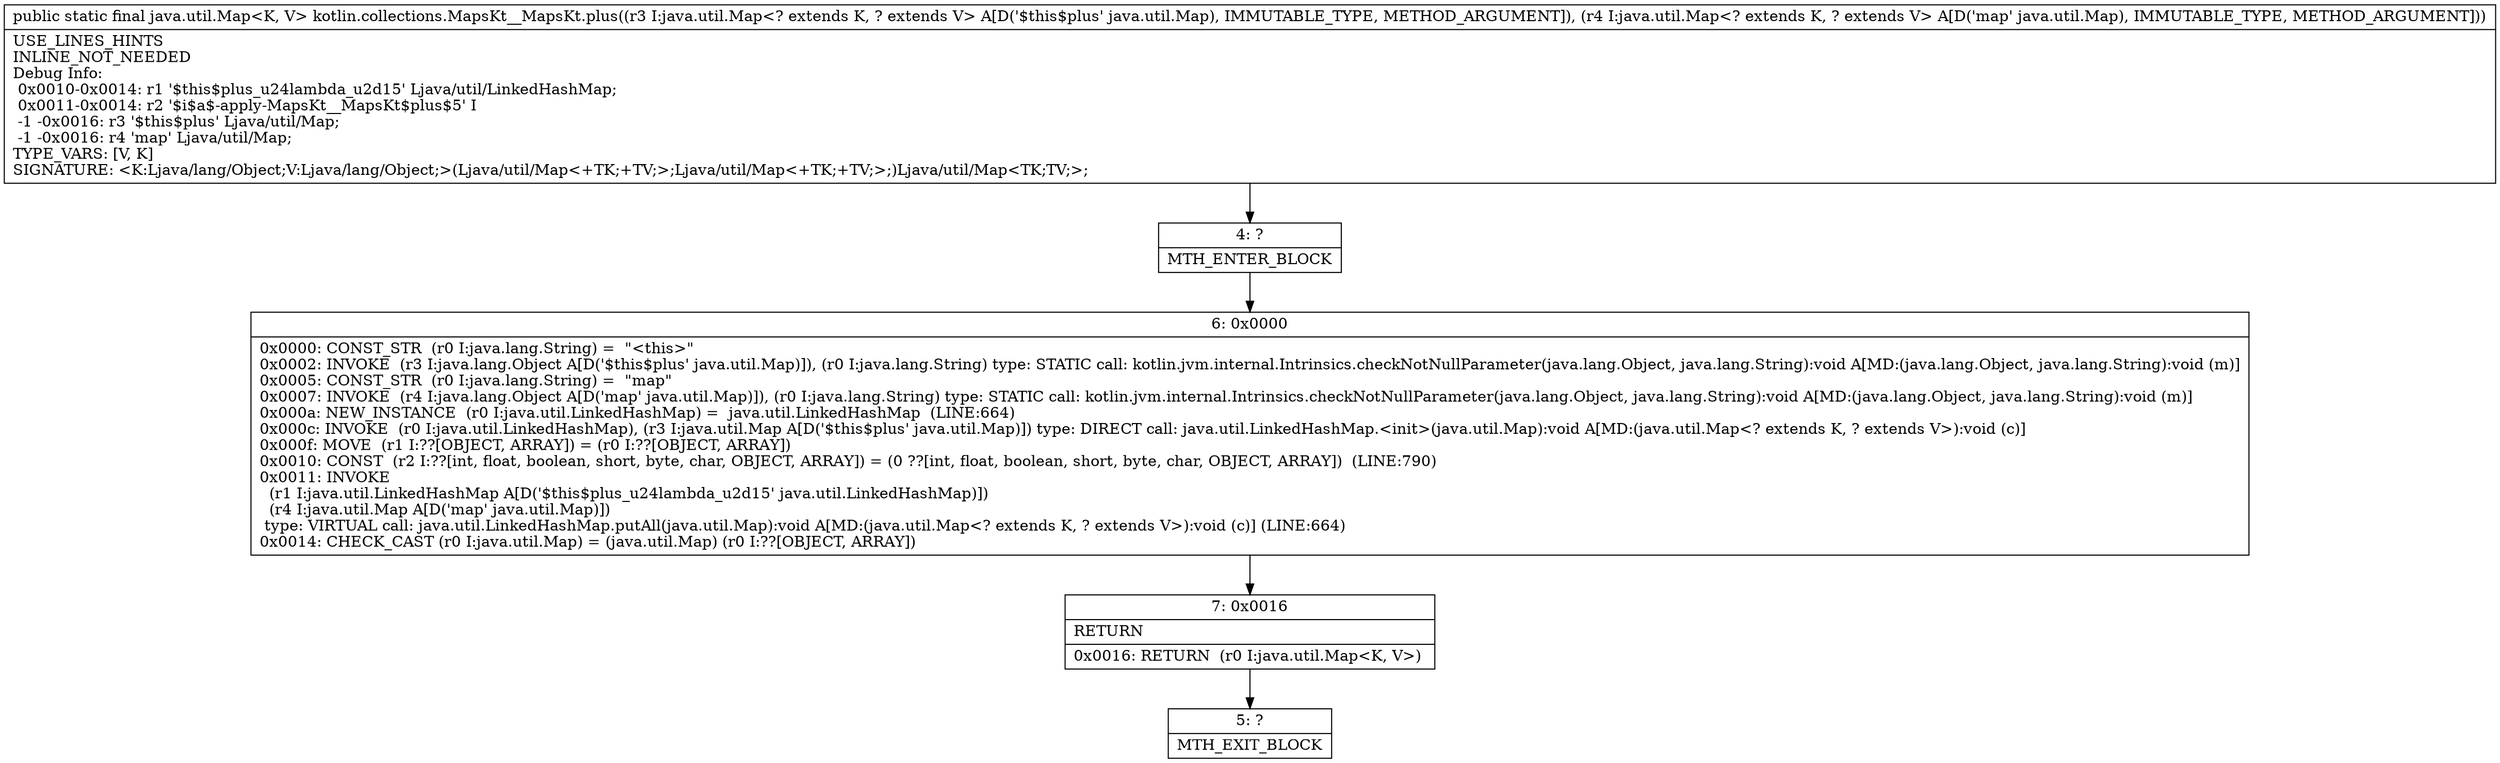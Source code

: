 digraph "CFG forkotlin.collections.MapsKt__MapsKt.plus(Ljava\/util\/Map;Ljava\/util\/Map;)Ljava\/util\/Map;" {
Node_4 [shape=record,label="{4\:\ ?|MTH_ENTER_BLOCK\l}"];
Node_6 [shape=record,label="{6\:\ 0x0000|0x0000: CONST_STR  (r0 I:java.lang.String) =  \"\<this\>\" \l0x0002: INVOKE  (r3 I:java.lang.Object A[D('$this$plus' java.util.Map)]), (r0 I:java.lang.String) type: STATIC call: kotlin.jvm.internal.Intrinsics.checkNotNullParameter(java.lang.Object, java.lang.String):void A[MD:(java.lang.Object, java.lang.String):void (m)]\l0x0005: CONST_STR  (r0 I:java.lang.String) =  \"map\" \l0x0007: INVOKE  (r4 I:java.lang.Object A[D('map' java.util.Map)]), (r0 I:java.lang.String) type: STATIC call: kotlin.jvm.internal.Intrinsics.checkNotNullParameter(java.lang.Object, java.lang.String):void A[MD:(java.lang.Object, java.lang.String):void (m)]\l0x000a: NEW_INSTANCE  (r0 I:java.util.LinkedHashMap) =  java.util.LinkedHashMap  (LINE:664)\l0x000c: INVOKE  (r0 I:java.util.LinkedHashMap), (r3 I:java.util.Map A[D('$this$plus' java.util.Map)]) type: DIRECT call: java.util.LinkedHashMap.\<init\>(java.util.Map):void A[MD:(java.util.Map\<? extends K, ? extends V\>):void (c)]\l0x000f: MOVE  (r1 I:??[OBJECT, ARRAY]) = (r0 I:??[OBJECT, ARRAY]) \l0x0010: CONST  (r2 I:??[int, float, boolean, short, byte, char, OBJECT, ARRAY]) = (0 ??[int, float, boolean, short, byte, char, OBJECT, ARRAY])  (LINE:790)\l0x0011: INVOKE  \l  (r1 I:java.util.LinkedHashMap A[D('$this$plus_u24lambda_u2d15' java.util.LinkedHashMap)])\l  (r4 I:java.util.Map A[D('map' java.util.Map)])\l type: VIRTUAL call: java.util.LinkedHashMap.putAll(java.util.Map):void A[MD:(java.util.Map\<? extends K, ? extends V\>):void (c)] (LINE:664)\l0x0014: CHECK_CAST (r0 I:java.util.Map) = (java.util.Map) (r0 I:??[OBJECT, ARRAY]) \l}"];
Node_7 [shape=record,label="{7\:\ 0x0016|RETURN\l|0x0016: RETURN  (r0 I:java.util.Map\<K, V\>) \l}"];
Node_5 [shape=record,label="{5\:\ ?|MTH_EXIT_BLOCK\l}"];
MethodNode[shape=record,label="{public static final java.util.Map\<K, V\> kotlin.collections.MapsKt__MapsKt.plus((r3 I:java.util.Map\<? extends K, ? extends V\> A[D('$this$plus' java.util.Map), IMMUTABLE_TYPE, METHOD_ARGUMENT]), (r4 I:java.util.Map\<? extends K, ? extends V\> A[D('map' java.util.Map), IMMUTABLE_TYPE, METHOD_ARGUMENT]))  | USE_LINES_HINTS\lINLINE_NOT_NEEDED\lDebug Info:\l  0x0010\-0x0014: r1 '$this$plus_u24lambda_u2d15' Ljava\/util\/LinkedHashMap;\l  0x0011\-0x0014: r2 '$i$a$\-apply\-MapsKt__MapsKt$plus$5' I\l  \-1 \-0x0016: r3 '$this$plus' Ljava\/util\/Map;\l  \-1 \-0x0016: r4 'map' Ljava\/util\/Map;\lTYPE_VARS: [V, K]\lSIGNATURE: \<K:Ljava\/lang\/Object;V:Ljava\/lang\/Object;\>(Ljava\/util\/Map\<+TK;+TV;\>;Ljava\/util\/Map\<+TK;+TV;\>;)Ljava\/util\/Map\<TK;TV;\>;\l}"];
MethodNode -> Node_4;Node_4 -> Node_6;
Node_6 -> Node_7;
Node_7 -> Node_5;
}

